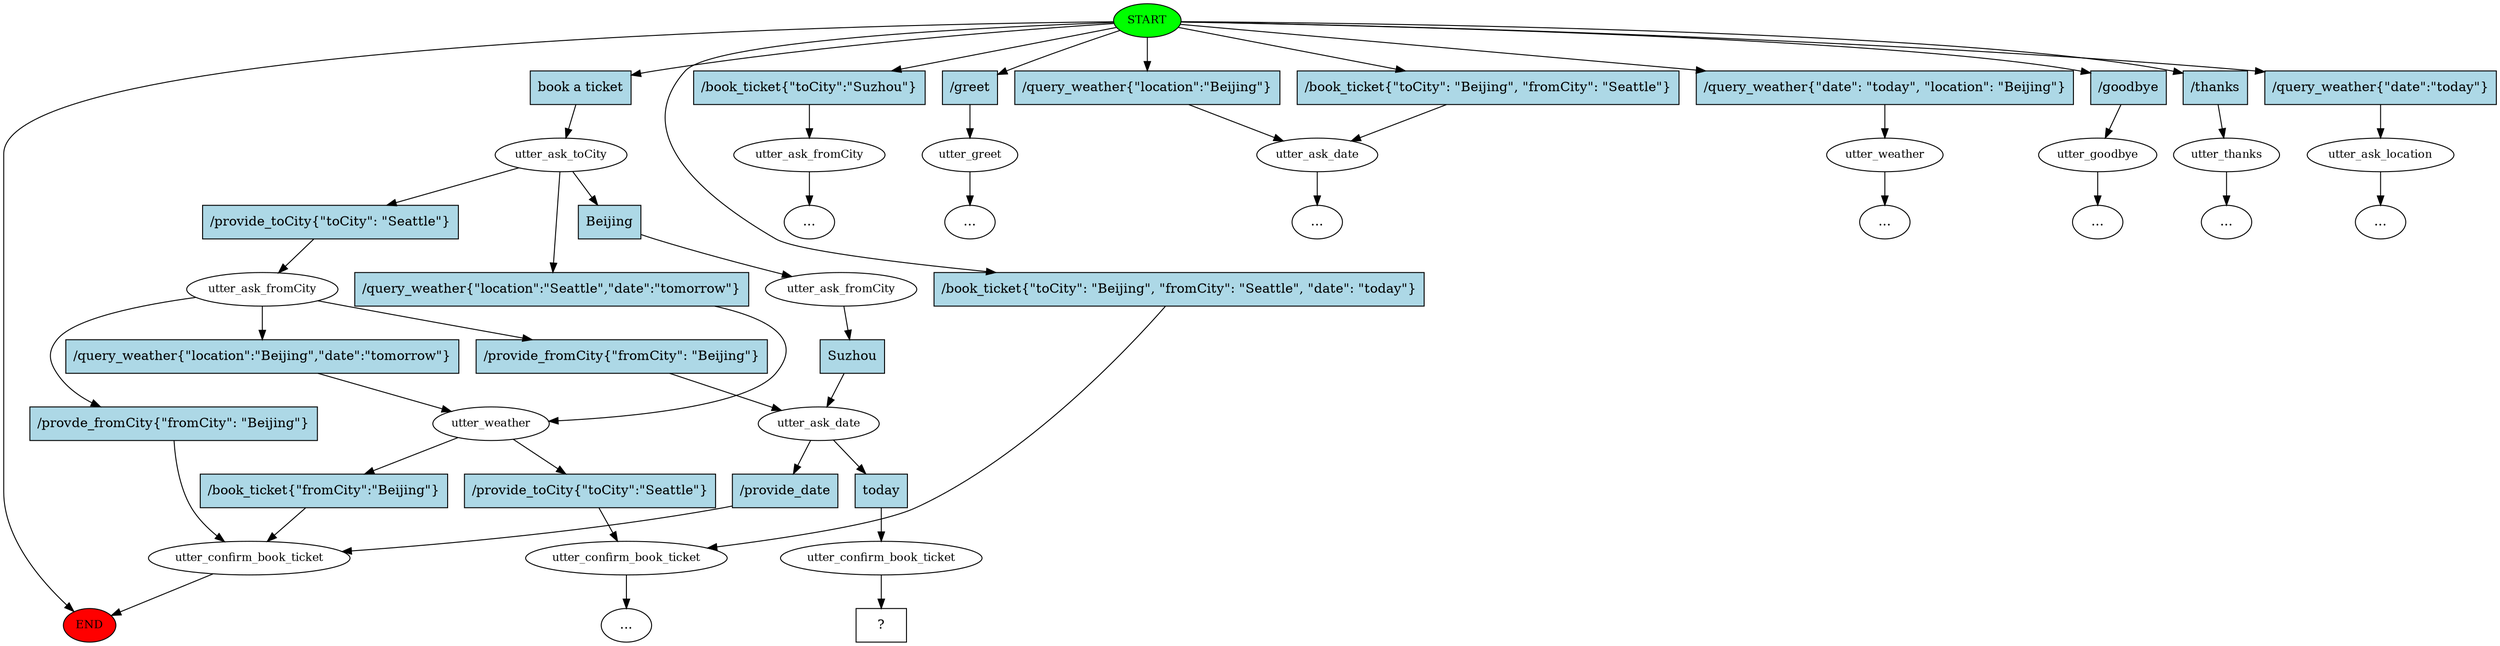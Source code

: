 digraph  {
0 [class="start active", fillcolor=green, fontsize=12, label=START, style=filled];
"-1" [class=end, fillcolor=red, fontsize=12, label=END, style=filled];
1 [class="", fontsize=12, label=utter_ask_fromCity];
2 [class="", fontsize=12, label=utter_greet];
3 [class="", fontsize=12, label=utter_ask_date];
4 [class=active, fontsize=12, label=utter_ask_toCity];
5 [class="", fontsize=12, label=utter_ask_fromCity];
6 [class="", fontsize=12, label=utter_weather];
7 [class="", fontsize=12, label=utter_confirm_book_ticket];
10 [class="", fontsize=12, label=utter_confirm_book_ticket];
12 [class="", fontsize=12, label=utter_weather];
23 [class="", fontsize=12, label=utter_goodbye];
"-19" [class=ellipsis, label="..."];
24 [class="", fontsize=12, label=utter_thanks];
"-20" [class=ellipsis, label="..."];
26 [class="", fontsize=12, label=utter_ask_location];
"-24" [class=ellipsis, label="..."];
"-26" [class=ellipsis, label="..."];
37 [class=active, fontsize=12, label=utter_ask_date];
"-28" [class=ellipsis, label="..."];
"-29" [class=ellipsis, label="..."];
"-30" [class=ellipsis, label="..."];
"-31" [class=ellipsis, label="..."];
44 [class=active, fontsize=12, label=utter_ask_fromCity];
46 [class=active, fontsize=12, label=utter_confirm_book_ticket];
47 [class="intent dashed active", label="  ?  ", shape=rect];
48 [class=intent, fillcolor=lightblue, label="/book_ticket\{\"toCity\":\"Suzhou\"\}", shape=rect, style=filled];
49 [class=intent, fillcolor=lightblue, label="/greet", shape=rect, style=filled];
50 [class=intent, fillcolor=lightblue, label="/book_ticket\{\"toCity\":\ \"Beijing\",\ \"fromCity\":\ \"Seattle\"\}", shape=rect, style=filled];
51 [class=intent, fillcolor=lightblue, label="/query_weather\{\"location\":\"Beijing\"\}", shape=rect, style=filled];
52 [class="intent active", fillcolor=lightblue, label="book\ a\ ticket", shape=rect, style=filled];
53 [class=intent, fillcolor=lightblue, label="/query_weather\{\"date\":\ \"today\",\ \"location\":\ \"Beijing\"\}", shape=rect, style=filled];
54 [class=intent, fillcolor=lightblue, label="/goodbye", shape=rect, style=filled];
55 [class=intent, fillcolor=lightblue, label="/thanks", shape=rect, style=filled];
56 [class=intent, fillcolor=lightblue, label="/query_weather\{\"date\":\"today\"\}", shape=rect, style=filled];
57 [class=intent, fillcolor=lightblue, label="/book_ticket\{\"toCity\":\ \"Beijing\",\ \"fromCity\":\ \"Seattle\",\ \"date\":\ \"today\"\}", shape=rect, style=filled];
58 [class=intent, fillcolor=lightblue, label="/provide_toCity\{\"toCity\":\ \"Seattle\"\}", shape=rect, style=filled];
59 [class="intent active", fillcolor=lightblue, label=Beijing, shape=rect, style=filled];
60 [class=intent, fillcolor=lightblue, label="/query_weather\{\"location\":\"Seattle\",\"date\":\"tomorrow\"\}", shape=rect, style=filled];
61 [class=intent, fillcolor=lightblue, label="/query_weather\{\"location\":\"Beijing\",\"date\":\"tomorrow\"\}", shape=rect, style=filled];
62 [class=intent, fillcolor=lightblue, label="/provide_fromCity\{\"fromCity\":\ \"Beijing\"\}", shape=rect, style=filled];
63 [class=intent, fillcolor=lightblue, label="/provde_fromCity\{\"fromCity\":\ \"Beijing\"\}", shape=rect, style=filled];
64 [class=intent, fillcolor=lightblue, label="/book_ticket\{\"fromCity\":\"Beijing\"\}", shape=rect, style=filled];
65 [class=intent, fillcolor=lightblue, label="/provide_toCity\{\"toCity\":\"Seattle\"\}", shape=rect, style=filled];
66 [class=intent, fillcolor=lightblue, label="/provide_date", shape=rect, style=filled];
67 [class="intent active", fillcolor=lightblue, label=today, shape=rect, style=filled];
68 [class="intent active", fillcolor=lightblue, label=Suzhou, shape=rect, style=filled];
0 -> "-1"  [class="", key=NONE, label=""];
0 -> 48  [class="", key=0];
0 -> 49  [class="", key=0];
0 -> 50  [class="", key=0];
0 -> 51  [class="", key=0];
0 -> 52  [class=active, key=0];
0 -> 53  [class="", key=0];
0 -> 54  [class="", key=0];
0 -> 55  [class="", key=0];
0 -> 56  [class="", key=0];
0 -> 57  [class="", key=0];
1 -> "-30"  [class="", key=NONE, label=""];
2 -> "-28"  [class="", key=NONE, label=""];
3 -> "-31"  [class="", key=NONE, label=""];
4 -> 58  [class="", key=0];
4 -> 59  [class=active, key=0];
4 -> 60  [class="", key=0];
5 -> 61  [class="", key=0];
5 -> 62  [class="", key=0];
5 -> 63  [class="", key=0];
6 -> 64  [class="", key=0];
6 -> 65  [class="", key=0];
7 -> "-1"  [class="", key=NONE, label=""];
10 -> "-26"  [class="", key=NONE, label=""];
12 -> "-24"  [class="", key=NONE, label=""];
23 -> "-19"  [class="", key=NONE, label=""];
24 -> "-20"  [class="", key=NONE, label=""];
26 -> "-29"  [class="", key=NONE, label=""];
37 -> 66  [class="", key=0];
37 -> 67  [class=active, key=0];
44 -> 68  [class=active, key=0];
46 -> 47  [class=active, key=NONE, label=""];
48 -> 1  [class="", key=0];
49 -> 2  [class="", key=0];
50 -> 3  [class="", key=0];
51 -> 3  [class="", key=0];
52 -> 4  [class=active, key=0];
53 -> 12  [class="", key=0];
54 -> 23  [class="", key=0];
55 -> 24  [class="", key=0];
56 -> 26  [class="", key=0];
57 -> 10  [class="", key=0];
58 -> 5  [class="", key=0];
59 -> 44  [class=active, key=0];
60 -> 6  [class="", key=0];
61 -> 6  [class="", key=0];
62 -> 37  [class="", key=0];
63 -> 7  [class="", key=0];
64 -> 7  [class="", key=0];
65 -> 10  [class="", key=0];
66 -> 7  [class="", key=0];
67 -> 46  [class=active, key=0];
68 -> 37  [class=active, key=0];
}
